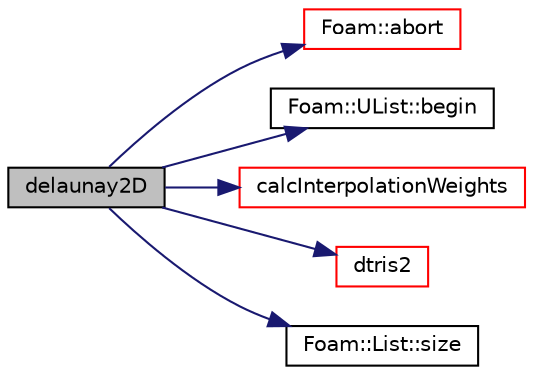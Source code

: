 digraph "delaunay2D"
{
  bgcolor="transparent";
  edge [fontname="Helvetica",fontsize="10",labelfontname="Helvetica",labelfontsize="10"];
  node [fontname="Helvetica",fontsize="10",shape=record];
  rankdir="LR";
  Node1 [label="delaunay2D",height=0.2,width=0.4,color="black", fillcolor="grey75", style="filled", fontcolor="black"];
  Node1 -> Node2 [color="midnightblue",fontsize="10",style="solid",fontname="Helvetica"];
  Node2 [label="Foam::abort",height=0.2,width=0.4,color="red",URL="$a10974.html#a447107a607d03e417307c203fa5fb44b"];
  Node1 -> Node3 [color="midnightblue",fontsize="10",style="solid",fontname="Helvetica"];
  Node3 [label="Foam::UList::begin",height=0.2,width=0.4,color="black",URL="$a02831.html#a8a0643ef7f391465066f7f07d45ce934",tooltip="Return an iterator to begin traversing the UList. "];
  Node1 -> Node4 [color="midnightblue",fontsize="10",style="solid",fontname="Helvetica"];
  Node4 [label="calcInterpolationWeights",height=0.2,width=0.4,color="red",URL="$a02768.html#a768b2579b1527d0ff32f34472f1b6a53",tooltip="Calculate linear interpolation weights for point (guaranteed to be. "];
  Node1 -> Node5 [color="midnightblue",fontsize="10",style="solid",fontname="Helvetica"];
  Node5 [label="dtris2",height=0.2,width=0.4,color="red",URL="$a07623.html#ae5c4205f9fc982177dc47ccc28b2bf3e"];
  Node1 -> Node6 [color="midnightblue",fontsize="10",style="solid",fontname="Helvetica"];
  Node6 [label="Foam::List::size",height=0.2,width=0.4,color="black",URL="$a01391.html#a8a5f6fa29bd4b500caf186f60245b384",tooltip="Override size to be inconsistent with allocated storage. "];
}

